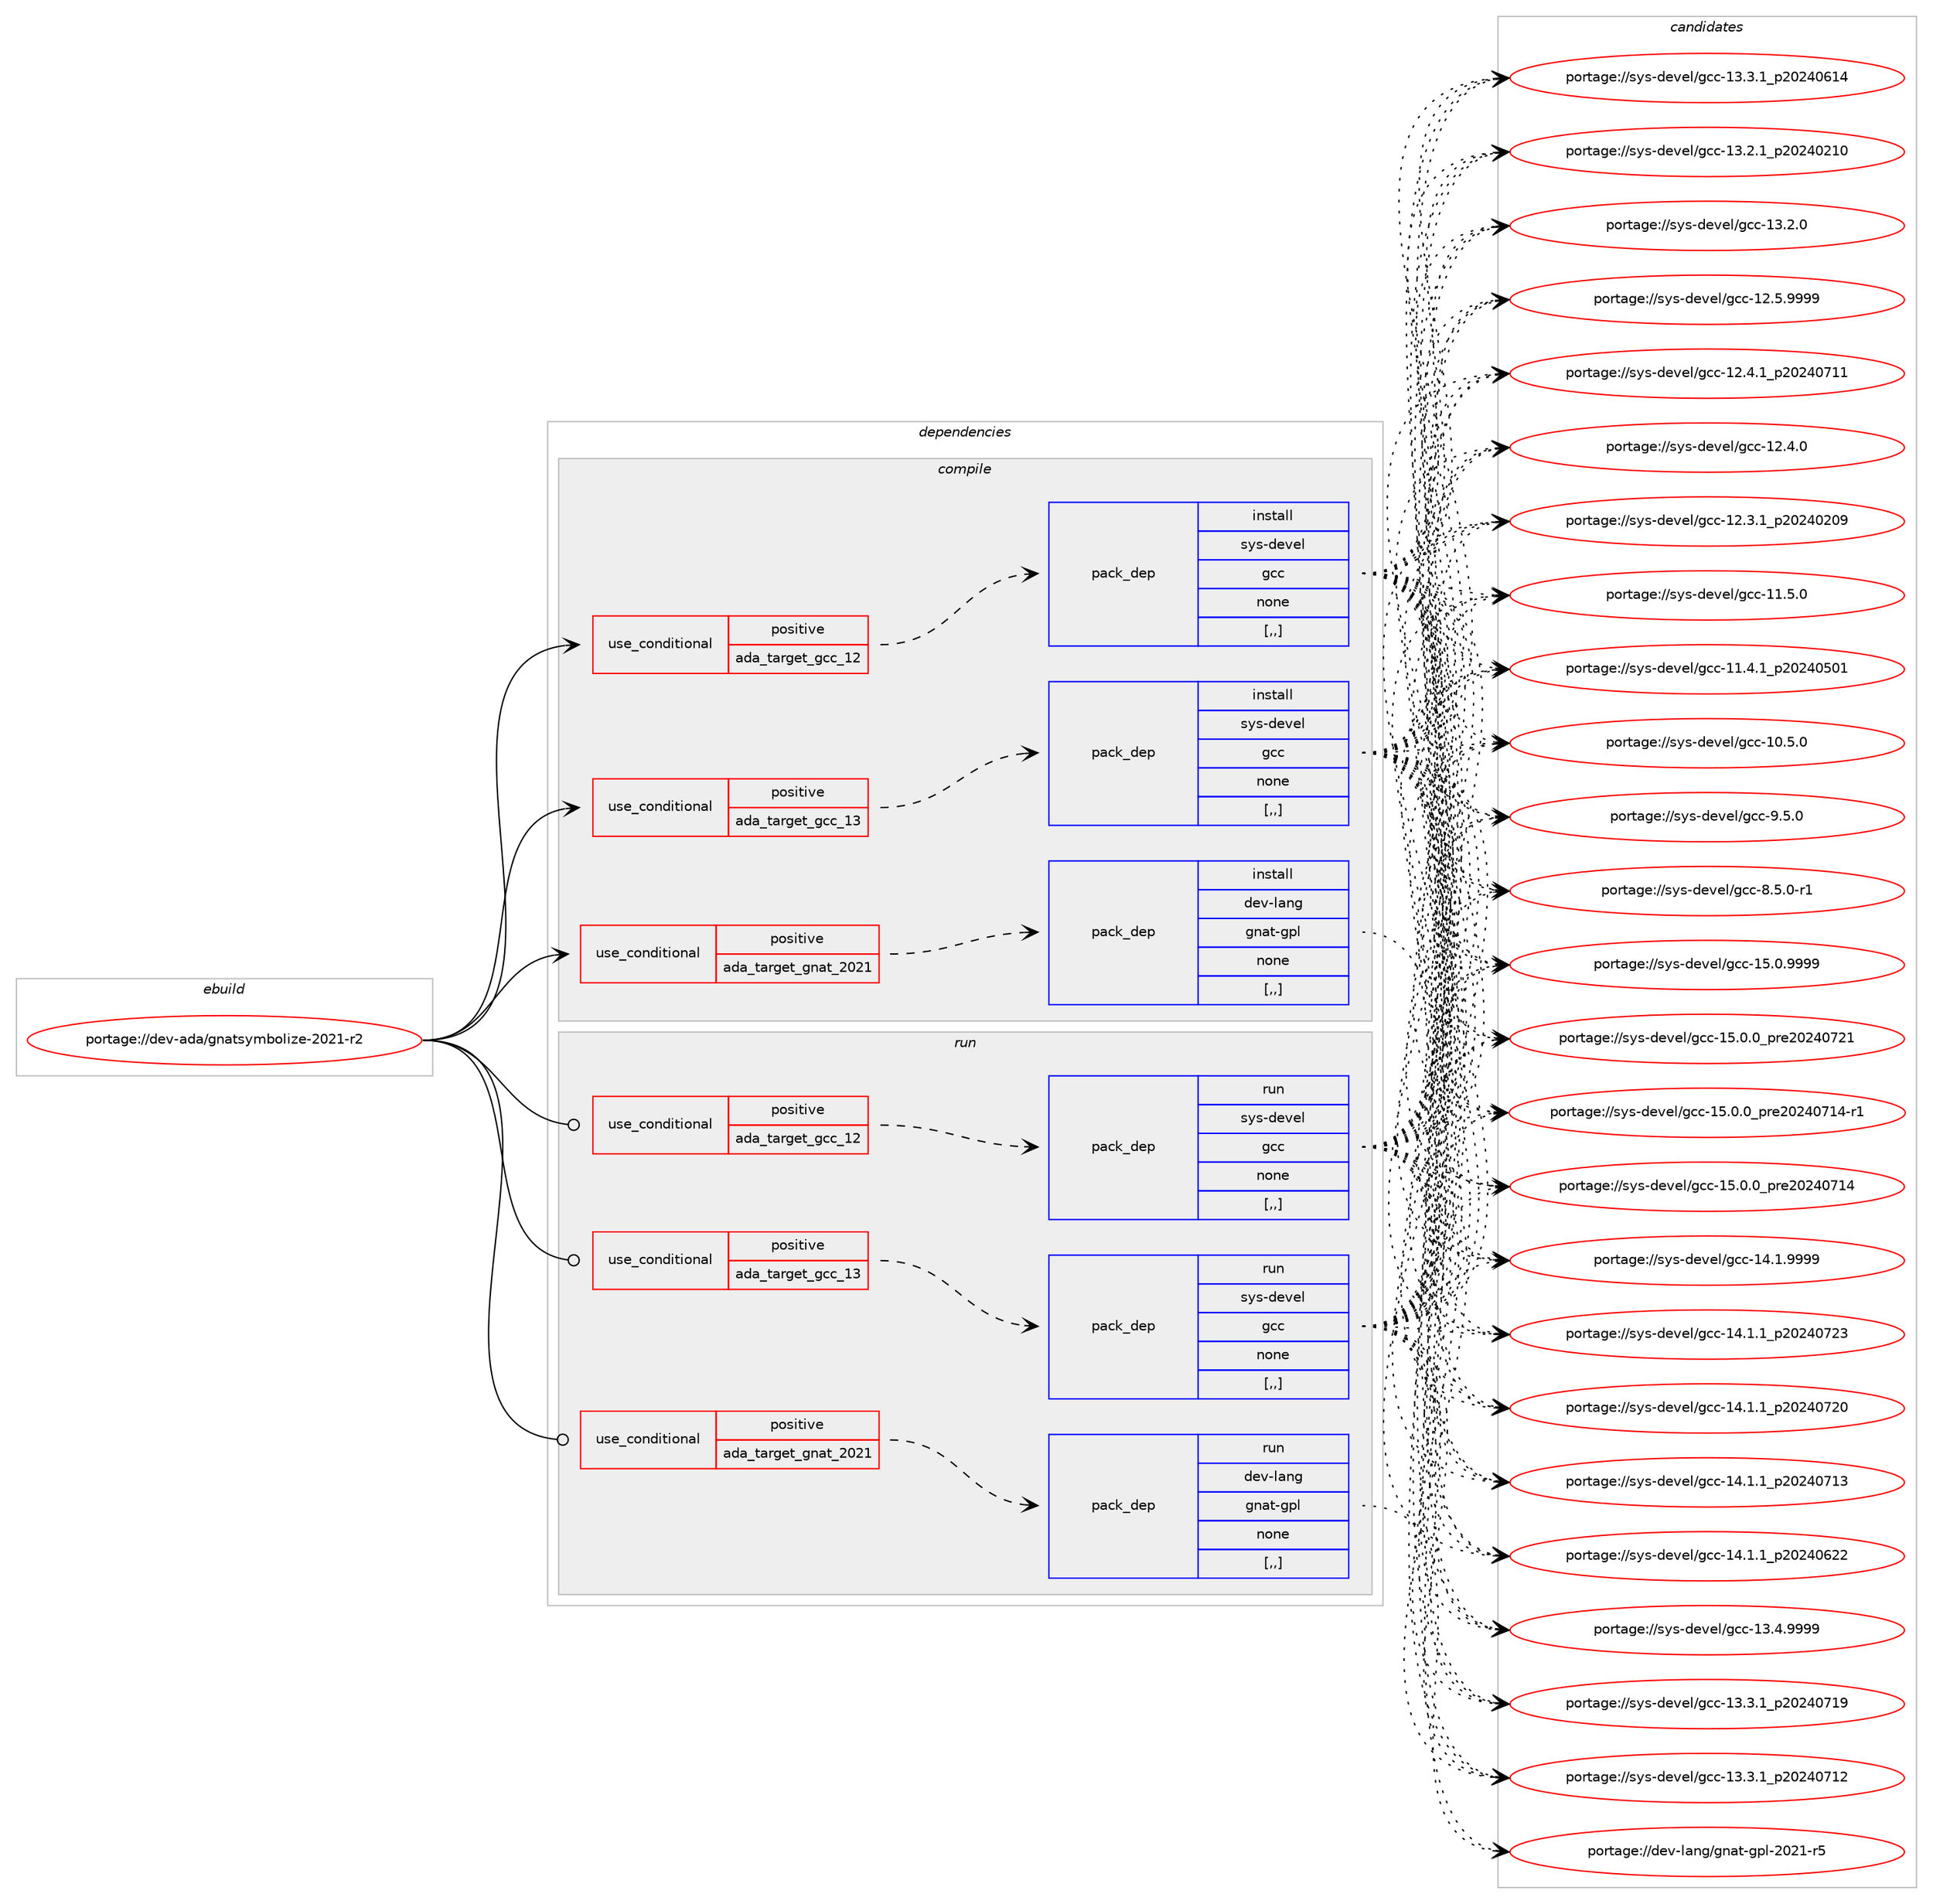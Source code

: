 digraph prolog {

# *************
# Graph options
# *************

newrank=true;
concentrate=true;
compound=true;
graph [rankdir=LR,fontname=Helvetica,fontsize=10,ranksep=1.5];#, ranksep=2.5, nodesep=0.2];
edge  [arrowhead=vee];
node  [fontname=Helvetica,fontsize=10];

# **********
# The ebuild
# **********

subgraph cluster_leftcol {
color=gray;
label=<<i>ebuild</i>>;
id [label="portage://dev-ada/gnatsymbolize-2021-r2", color=red, width=4, href="../dev-ada/gnatsymbolize-2021-r2.svg"];
}

# ****************
# The dependencies
# ****************

subgraph cluster_midcol {
color=gray;
label=<<i>dependencies</i>>;
subgraph cluster_compile {
fillcolor="#eeeeee";
style=filled;
label=<<i>compile</i>>;
subgraph cond16657 {
dependency64290 [label=<<TABLE BORDER="0" CELLBORDER="1" CELLSPACING="0" CELLPADDING="4"><TR><TD ROWSPAN="3" CELLPADDING="10">use_conditional</TD></TR><TR><TD>positive</TD></TR><TR><TD>ada_target_gcc_12</TD></TR></TABLE>>, shape=none, color=red];
subgraph pack46710 {
dependency64291 [label=<<TABLE BORDER="0" CELLBORDER="1" CELLSPACING="0" CELLPADDING="4" WIDTH="220"><TR><TD ROWSPAN="6" CELLPADDING="30">pack_dep</TD></TR><TR><TD WIDTH="110">install</TD></TR><TR><TD>sys-devel</TD></TR><TR><TD>gcc</TD></TR><TR><TD>none</TD></TR><TR><TD>[,,]</TD></TR></TABLE>>, shape=none, color=blue];
}
dependency64290:e -> dependency64291:w [weight=20,style="dashed",arrowhead="vee"];
}
id:e -> dependency64290:w [weight=20,style="solid",arrowhead="vee"];
subgraph cond16658 {
dependency64292 [label=<<TABLE BORDER="0" CELLBORDER="1" CELLSPACING="0" CELLPADDING="4"><TR><TD ROWSPAN="3" CELLPADDING="10">use_conditional</TD></TR><TR><TD>positive</TD></TR><TR><TD>ada_target_gcc_13</TD></TR></TABLE>>, shape=none, color=red];
subgraph pack46711 {
dependency64293 [label=<<TABLE BORDER="0" CELLBORDER="1" CELLSPACING="0" CELLPADDING="4" WIDTH="220"><TR><TD ROWSPAN="6" CELLPADDING="30">pack_dep</TD></TR><TR><TD WIDTH="110">install</TD></TR><TR><TD>sys-devel</TD></TR><TR><TD>gcc</TD></TR><TR><TD>none</TD></TR><TR><TD>[,,]</TD></TR></TABLE>>, shape=none, color=blue];
}
dependency64292:e -> dependency64293:w [weight=20,style="dashed",arrowhead="vee"];
}
id:e -> dependency64292:w [weight=20,style="solid",arrowhead="vee"];
subgraph cond16659 {
dependency64294 [label=<<TABLE BORDER="0" CELLBORDER="1" CELLSPACING="0" CELLPADDING="4"><TR><TD ROWSPAN="3" CELLPADDING="10">use_conditional</TD></TR><TR><TD>positive</TD></TR><TR><TD>ada_target_gnat_2021</TD></TR></TABLE>>, shape=none, color=red];
subgraph pack46712 {
dependency64295 [label=<<TABLE BORDER="0" CELLBORDER="1" CELLSPACING="0" CELLPADDING="4" WIDTH="220"><TR><TD ROWSPAN="6" CELLPADDING="30">pack_dep</TD></TR><TR><TD WIDTH="110">install</TD></TR><TR><TD>dev-lang</TD></TR><TR><TD>gnat-gpl</TD></TR><TR><TD>none</TD></TR><TR><TD>[,,]</TD></TR></TABLE>>, shape=none, color=blue];
}
dependency64294:e -> dependency64295:w [weight=20,style="dashed",arrowhead="vee"];
}
id:e -> dependency64294:w [weight=20,style="solid",arrowhead="vee"];
}
subgraph cluster_compileandrun {
fillcolor="#eeeeee";
style=filled;
label=<<i>compile and run</i>>;
}
subgraph cluster_run {
fillcolor="#eeeeee";
style=filled;
label=<<i>run</i>>;
subgraph cond16660 {
dependency64296 [label=<<TABLE BORDER="0" CELLBORDER="1" CELLSPACING="0" CELLPADDING="4"><TR><TD ROWSPAN="3" CELLPADDING="10">use_conditional</TD></TR><TR><TD>positive</TD></TR><TR><TD>ada_target_gcc_12</TD></TR></TABLE>>, shape=none, color=red];
subgraph pack46713 {
dependency64297 [label=<<TABLE BORDER="0" CELLBORDER="1" CELLSPACING="0" CELLPADDING="4" WIDTH="220"><TR><TD ROWSPAN="6" CELLPADDING="30">pack_dep</TD></TR><TR><TD WIDTH="110">run</TD></TR><TR><TD>sys-devel</TD></TR><TR><TD>gcc</TD></TR><TR><TD>none</TD></TR><TR><TD>[,,]</TD></TR></TABLE>>, shape=none, color=blue];
}
dependency64296:e -> dependency64297:w [weight=20,style="dashed",arrowhead="vee"];
}
id:e -> dependency64296:w [weight=20,style="solid",arrowhead="odot"];
subgraph cond16661 {
dependency64298 [label=<<TABLE BORDER="0" CELLBORDER="1" CELLSPACING="0" CELLPADDING="4"><TR><TD ROWSPAN="3" CELLPADDING="10">use_conditional</TD></TR><TR><TD>positive</TD></TR><TR><TD>ada_target_gcc_13</TD></TR></TABLE>>, shape=none, color=red];
subgraph pack46714 {
dependency64299 [label=<<TABLE BORDER="0" CELLBORDER="1" CELLSPACING="0" CELLPADDING="4" WIDTH="220"><TR><TD ROWSPAN="6" CELLPADDING="30">pack_dep</TD></TR><TR><TD WIDTH="110">run</TD></TR><TR><TD>sys-devel</TD></TR><TR><TD>gcc</TD></TR><TR><TD>none</TD></TR><TR><TD>[,,]</TD></TR></TABLE>>, shape=none, color=blue];
}
dependency64298:e -> dependency64299:w [weight=20,style="dashed",arrowhead="vee"];
}
id:e -> dependency64298:w [weight=20,style="solid",arrowhead="odot"];
subgraph cond16662 {
dependency64300 [label=<<TABLE BORDER="0" CELLBORDER="1" CELLSPACING="0" CELLPADDING="4"><TR><TD ROWSPAN="3" CELLPADDING="10">use_conditional</TD></TR><TR><TD>positive</TD></TR><TR><TD>ada_target_gnat_2021</TD></TR></TABLE>>, shape=none, color=red];
subgraph pack46715 {
dependency64301 [label=<<TABLE BORDER="0" CELLBORDER="1" CELLSPACING="0" CELLPADDING="4" WIDTH="220"><TR><TD ROWSPAN="6" CELLPADDING="30">pack_dep</TD></TR><TR><TD WIDTH="110">run</TD></TR><TR><TD>dev-lang</TD></TR><TR><TD>gnat-gpl</TD></TR><TR><TD>none</TD></TR><TR><TD>[,,]</TD></TR></TABLE>>, shape=none, color=blue];
}
dependency64300:e -> dependency64301:w [weight=20,style="dashed",arrowhead="vee"];
}
id:e -> dependency64300:w [weight=20,style="solid",arrowhead="odot"];
}
}

# **************
# The candidates
# **************

subgraph cluster_choices {
rank=same;
color=gray;
label=<<i>candidates</i>>;

subgraph choice46710 {
color=black;
nodesep=1;
choice1151211154510010111810110847103999945495346484657575757 [label="portage://sys-devel/gcc-15.0.9999", color=red, width=4,href="../sys-devel/gcc-15.0.9999.svg"];
choice1151211154510010111810110847103999945495346484648951121141015048505248555049 [label="portage://sys-devel/gcc-15.0.0_pre20240721", color=red, width=4,href="../sys-devel/gcc-15.0.0_pre20240721.svg"];
choice11512111545100101118101108471039999454953464846489511211410150485052485549524511449 [label="portage://sys-devel/gcc-15.0.0_pre20240714-r1", color=red, width=4,href="../sys-devel/gcc-15.0.0_pre20240714-r1.svg"];
choice1151211154510010111810110847103999945495346484648951121141015048505248554952 [label="portage://sys-devel/gcc-15.0.0_pre20240714", color=red, width=4,href="../sys-devel/gcc-15.0.0_pre20240714.svg"];
choice1151211154510010111810110847103999945495246494657575757 [label="portage://sys-devel/gcc-14.1.9999", color=red, width=4,href="../sys-devel/gcc-14.1.9999.svg"];
choice1151211154510010111810110847103999945495246494649951125048505248555051 [label="portage://sys-devel/gcc-14.1.1_p20240723", color=red, width=4,href="../sys-devel/gcc-14.1.1_p20240723.svg"];
choice1151211154510010111810110847103999945495246494649951125048505248555048 [label="portage://sys-devel/gcc-14.1.1_p20240720", color=red, width=4,href="../sys-devel/gcc-14.1.1_p20240720.svg"];
choice1151211154510010111810110847103999945495246494649951125048505248554951 [label="portage://sys-devel/gcc-14.1.1_p20240713", color=red, width=4,href="../sys-devel/gcc-14.1.1_p20240713.svg"];
choice1151211154510010111810110847103999945495246494649951125048505248545050 [label="portage://sys-devel/gcc-14.1.1_p20240622", color=red, width=4,href="../sys-devel/gcc-14.1.1_p20240622.svg"];
choice1151211154510010111810110847103999945495146524657575757 [label="portage://sys-devel/gcc-13.4.9999", color=red, width=4,href="../sys-devel/gcc-13.4.9999.svg"];
choice1151211154510010111810110847103999945495146514649951125048505248554957 [label="portage://sys-devel/gcc-13.3.1_p20240719", color=red, width=4,href="../sys-devel/gcc-13.3.1_p20240719.svg"];
choice1151211154510010111810110847103999945495146514649951125048505248554950 [label="portage://sys-devel/gcc-13.3.1_p20240712", color=red, width=4,href="../sys-devel/gcc-13.3.1_p20240712.svg"];
choice1151211154510010111810110847103999945495146514649951125048505248544952 [label="portage://sys-devel/gcc-13.3.1_p20240614", color=red, width=4,href="../sys-devel/gcc-13.3.1_p20240614.svg"];
choice1151211154510010111810110847103999945495146504649951125048505248504948 [label="portage://sys-devel/gcc-13.2.1_p20240210", color=red, width=4,href="../sys-devel/gcc-13.2.1_p20240210.svg"];
choice1151211154510010111810110847103999945495146504648 [label="portage://sys-devel/gcc-13.2.0", color=red, width=4,href="../sys-devel/gcc-13.2.0.svg"];
choice1151211154510010111810110847103999945495046534657575757 [label="portage://sys-devel/gcc-12.5.9999", color=red, width=4,href="../sys-devel/gcc-12.5.9999.svg"];
choice1151211154510010111810110847103999945495046524649951125048505248554949 [label="portage://sys-devel/gcc-12.4.1_p20240711", color=red, width=4,href="../sys-devel/gcc-12.4.1_p20240711.svg"];
choice1151211154510010111810110847103999945495046524648 [label="portage://sys-devel/gcc-12.4.0", color=red, width=4,href="../sys-devel/gcc-12.4.0.svg"];
choice1151211154510010111810110847103999945495046514649951125048505248504857 [label="portage://sys-devel/gcc-12.3.1_p20240209", color=red, width=4,href="../sys-devel/gcc-12.3.1_p20240209.svg"];
choice1151211154510010111810110847103999945494946534648 [label="portage://sys-devel/gcc-11.5.0", color=red, width=4,href="../sys-devel/gcc-11.5.0.svg"];
choice1151211154510010111810110847103999945494946524649951125048505248534849 [label="portage://sys-devel/gcc-11.4.1_p20240501", color=red, width=4,href="../sys-devel/gcc-11.4.1_p20240501.svg"];
choice1151211154510010111810110847103999945494846534648 [label="portage://sys-devel/gcc-10.5.0", color=red, width=4,href="../sys-devel/gcc-10.5.0.svg"];
choice11512111545100101118101108471039999455746534648 [label="portage://sys-devel/gcc-9.5.0", color=red, width=4,href="../sys-devel/gcc-9.5.0.svg"];
choice115121115451001011181011084710399994556465346484511449 [label="portage://sys-devel/gcc-8.5.0-r1", color=red, width=4,href="../sys-devel/gcc-8.5.0-r1.svg"];
dependency64291:e -> choice1151211154510010111810110847103999945495346484657575757:w [style=dotted,weight="100"];
dependency64291:e -> choice1151211154510010111810110847103999945495346484648951121141015048505248555049:w [style=dotted,weight="100"];
dependency64291:e -> choice11512111545100101118101108471039999454953464846489511211410150485052485549524511449:w [style=dotted,weight="100"];
dependency64291:e -> choice1151211154510010111810110847103999945495346484648951121141015048505248554952:w [style=dotted,weight="100"];
dependency64291:e -> choice1151211154510010111810110847103999945495246494657575757:w [style=dotted,weight="100"];
dependency64291:e -> choice1151211154510010111810110847103999945495246494649951125048505248555051:w [style=dotted,weight="100"];
dependency64291:e -> choice1151211154510010111810110847103999945495246494649951125048505248555048:w [style=dotted,weight="100"];
dependency64291:e -> choice1151211154510010111810110847103999945495246494649951125048505248554951:w [style=dotted,weight="100"];
dependency64291:e -> choice1151211154510010111810110847103999945495246494649951125048505248545050:w [style=dotted,weight="100"];
dependency64291:e -> choice1151211154510010111810110847103999945495146524657575757:w [style=dotted,weight="100"];
dependency64291:e -> choice1151211154510010111810110847103999945495146514649951125048505248554957:w [style=dotted,weight="100"];
dependency64291:e -> choice1151211154510010111810110847103999945495146514649951125048505248554950:w [style=dotted,weight="100"];
dependency64291:e -> choice1151211154510010111810110847103999945495146514649951125048505248544952:w [style=dotted,weight="100"];
dependency64291:e -> choice1151211154510010111810110847103999945495146504649951125048505248504948:w [style=dotted,weight="100"];
dependency64291:e -> choice1151211154510010111810110847103999945495146504648:w [style=dotted,weight="100"];
dependency64291:e -> choice1151211154510010111810110847103999945495046534657575757:w [style=dotted,weight="100"];
dependency64291:e -> choice1151211154510010111810110847103999945495046524649951125048505248554949:w [style=dotted,weight="100"];
dependency64291:e -> choice1151211154510010111810110847103999945495046524648:w [style=dotted,weight="100"];
dependency64291:e -> choice1151211154510010111810110847103999945495046514649951125048505248504857:w [style=dotted,weight="100"];
dependency64291:e -> choice1151211154510010111810110847103999945494946534648:w [style=dotted,weight="100"];
dependency64291:e -> choice1151211154510010111810110847103999945494946524649951125048505248534849:w [style=dotted,weight="100"];
dependency64291:e -> choice1151211154510010111810110847103999945494846534648:w [style=dotted,weight="100"];
dependency64291:e -> choice11512111545100101118101108471039999455746534648:w [style=dotted,weight="100"];
dependency64291:e -> choice115121115451001011181011084710399994556465346484511449:w [style=dotted,weight="100"];
}
subgraph choice46711 {
color=black;
nodesep=1;
choice1151211154510010111810110847103999945495346484657575757 [label="portage://sys-devel/gcc-15.0.9999", color=red, width=4,href="../sys-devel/gcc-15.0.9999.svg"];
choice1151211154510010111810110847103999945495346484648951121141015048505248555049 [label="portage://sys-devel/gcc-15.0.0_pre20240721", color=red, width=4,href="../sys-devel/gcc-15.0.0_pre20240721.svg"];
choice11512111545100101118101108471039999454953464846489511211410150485052485549524511449 [label="portage://sys-devel/gcc-15.0.0_pre20240714-r1", color=red, width=4,href="../sys-devel/gcc-15.0.0_pre20240714-r1.svg"];
choice1151211154510010111810110847103999945495346484648951121141015048505248554952 [label="portage://sys-devel/gcc-15.0.0_pre20240714", color=red, width=4,href="../sys-devel/gcc-15.0.0_pre20240714.svg"];
choice1151211154510010111810110847103999945495246494657575757 [label="portage://sys-devel/gcc-14.1.9999", color=red, width=4,href="../sys-devel/gcc-14.1.9999.svg"];
choice1151211154510010111810110847103999945495246494649951125048505248555051 [label="portage://sys-devel/gcc-14.1.1_p20240723", color=red, width=4,href="../sys-devel/gcc-14.1.1_p20240723.svg"];
choice1151211154510010111810110847103999945495246494649951125048505248555048 [label="portage://sys-devel/gcc-14.1.1_p20240720", color=red, width=4,href="../sys-devel/gcc-14.1.1_p20240720.svg"];
choice1151211154510010111810110847103999945495246494649951125048505248554951 [label="portage://sys-devel/gcc-14.1.1_p20240713", color=red, width=4,href="../sys-devel/gcc-14.1.1_p20240713.svg"];
choice1151211154510010111810110847103999945495246494649951125048505248545050 [label="portage://sys-devel/gcc-14.1.1_p20240622", color=red, width=4,href="../sys-devel/gcc-14.1.1_p20240622.svg"];
choice1151211154510010111810110847103999945495146524657575757 [label="portage://sys-devel/gcc-13.4.9999", color=red, width=4,href="../sys-devel/gcc-13.4.9999.svg"];
choice1151211154510010111810110847103999945495146514649951125048505248554957 [label="portage://sys-devel/gcc-13.3.1_p20240719", color=red, width=4,href="../sys-devel/gcc-13.3.1_p20240719.svg"];
choice1151211154510010111810110847103999945495146514649951125048505248554950 [label="portage://sys-devel/gcc-13.3.1_p20240712", color=red, width=4,href="../sys-devel/gcc-13.3.1_p20240712.svg"];
choice1151211154510010111810110847103999945495146514649951125048505248544952 [label="portage://sys-devel/gcc-13.3.1_p20240614", color=red, width=4,href="../sys-devel/gcc-13.3.1_p20240614.svg"];
choice1151211154510010111810110847103999945495146504649951125048505248504948 [label="portage://sys-devel/gcc-13.2.1_p20240210", color=red, width=4,href="../sys-devel/gcc-13.2.1_p20240210.svg"];
choice1151211154510010111810110847103999945495146504648 [label="portage://sys-devel/gcc-13.2.0", color=red, width=4,href="../sys-devel/gcc-13.2.0.svg"];
choice1151211154510010111810110847103999945495046534657575757 [label="portage://sys-devel/gcc-12.5.9999", color=red, width=4,href="../sys-devel/gcc-12.5.9999.svg"];
choice1151211154510010111810110847103999945495046524649951125048505248554949 [label="portage://sys-devel/gcc-12.4.1_p20240711", color=red, width=4,href="../sys-devel/gcc-12.4.1_p20240711.svg"];
choice1151211154510010111810110847103999945495046524648 [label="portage://sys-devel/gcc-12.4.0", color=red, width=4,href="../sys-devel/gcc-12.4.0.svg"];
choice1151211154510010111810110847103999945495046514649951125048505248504857 [label="portage://sys-devel/gcc-12.3.1_p20240209", color=red, width=4,href="../sys-devel/gcc-12.3.1_p20240209.svg"];
choice1151211154510010111810110847103999945494946534648 [label="portage://sys-devel/gcc-11.5.0", color=red, width=4,href="../sys-devel/gcc-11.5.0.svg"];
choice1151211154510010111810110847103999945494946524649951125048505248534849 [label="portage://sys-devel/gcc-11.4.1_p20240501", color=red, width=4,href="../sys-devel/gcc-11.4.1_p20240501.svg"];
choice1151211154510010111810110847103999945494846534648 [label="portage://sys-devel/gcc-10.5.0", color=red, width=4,href="../sys-devel/gcc-10.5.0.svg"];
choice11512111545100101118101108471039999455746534648 [label="portage://sys-devel/gcc-9.5.0", color=red, width=4,href="../sys-devel/gcc-9.5.0.svg"];
choice115121115451001011181011084710399994556465346484511449 [label="portage://sys-devel/gcc-8.5.0-r1", color=red, width=4,href="../sys-devel/gcc-8.5.0-r1.svg"];
dependency64293:e -> choice1151211154510010111810110847103999945495346484657575757:w [style=dotted,weight="100"];
dependency64293:e -> choice1151211154510010111810110847103999945495346484648951121141015048505248555049:w [style=dotted,weight="100"];
dependency64293:e -> choice11512111545100101118101108471039999454953464846489511211410150485052485549524511449:w [style=dotted,weight="100"];
dependency64293:e -> choice1151211154510010111810110847103999945495346484648951121141015048505248554952:w [style=dotted,weight="100"];
dependency64293:e -> choice1151211154510010111810110847103999945495246494657575757:w [style=dotted,weight="100"];
dependency64293:e -> choice1151211154510010111810110847103999945495246494649951125048505248555051:w [style=dotted,weight="100"];
dependency64293:e -> choice1151211154510010111810110847103999945495246494649951125048505248555048:w [style=dotted,weight="100"];
dependency64293:e -> choice1151211154510010111810110847103999945495246494649951125048505248554951:w [style=dotted,weight="100"];
dependency64293:e -> choice1151211154510010111810110847103999945495246494649951125048505248545050:w [style=dotted,weight="100"];
dependency64293:e -> choice1151211154510010111810110847103999945495146524657575757:w [style=dotted,weight="100"];
dependency64293:e -> choice1151211154510010111810110847103999945495146514649951125048505248554957:w [style=dotted,weight="100"];
dependency64293:e -> choice1151211154510010111810110847103999945495146514649951125048505248554950:w [style=dotted,weight="100"];
dependency64293:e -> choice1151211154510010111810110847103999945495146514649951125048505248544952:w [style=dotted,weight="100"];
dependency64293:e -> choice1151211154510010111810110847103999945495146504649951125048505248504948:w [style=dotted,weight="100"];
dependency64293:e -> choice1151211154510010111810110847103999945495146504648:w [style=dotted,weight="100"];
dependency64293:e -> choice1151211154510010111810110847103999945495046534657575757:w [style=dotted,weight="100"];
dependency64293:e -> choice1151211154510010111810110847103999945495046524649951125048505248554949:w [style=dotted,weight="100"];
dependency64293:e -> choice1151211154510010111810110847103999945495046524648:w [style=dotted,weight="100"];
dependency64293:e -> choice1151211154510010111810110847103999945495046514649951125048505248504857:w [style=dotted,weight="100"];
dependency64293:e -> choice1151211154510010111810110847103999945494946534648:w [style=dotted,weight="100"];
dependency64293:e -> choice1151211154510010111810110847103999945494946524649951125048505248534849:w [style=dotted,weight="100"];
dependency64293:e -> choice1151211154510010111810110847103999945494846534648:w [style=dotted,weight="100"];
dependency64293:e -> choice11512111545100101118101108471039999455746534648:w [style=dotted,weight="100"];
dependency64293:e -> choice115121115451001011181011084710399994556465346484511449:w [style=dotted,weight="100"];
}
subgraph choice46712 {
color=black;
nodesep=1;
choice100101118451089711010347103110971164510311210845504850494511453 [label="portage://dev-lang/gnat-gpl-2021-r5", color=red, width=4,href="../dev-lang/gnat-gpl-2021-r5.svg"];
dependency64295:e -> choice100101118451089711010347103110971164510311210845504850494511453:w [style=dotted,weight="100"];
}
subgraph choice46713 {
color=black;
nodesep=1;
choice1151211154510010111810110847103999945495346484657575757 [label="portage://sys-devel/gcc-15.0.9999", color=red, width=4,href="../sys-devel/gcc-15.0.9999.svg"];
choice1151211154510010111810110847103999945495346484648951121141015048505248555049 [label="portage://sys-devel/gcc-15.0.0_pre20240721", color=red, width=4,href="../sys-devel/gcc-15.0.0_pre20240721.svg"];
choice11512111545100101118101108471039999454953464846489511211410150485052485549524511449 [label="portage://sys-devel/gcc-15.0.0_pre20240714-r1", color=red, width=4,href="../sys-devel/gcc-15.0.0_pre20240714-r1.svg"];
choice1151211154510010111810110847103999945495346484648951121141015048505248554952 [label="portage://sys-devel/gcc-15.0.0_pre20240714", color=red, width=4,href="../sys-devel/gcc-15.0.0_pre20240714.svg"];
choice1151211154510010111810110847103999945495246494657575757 [label="portage://sys-devel/gcc-14.1.9999", color=red, width=4,href="../sys-devel/gcc-14.1.9999.svg"];
choice1151211154510010111810110847103999945495246494649951125048505248555051 [label="portage://sys-devel/gcc-14.1.1_p20240723", color=red, width=4,href="../sys-devel/gcc-14.1.1_p20240723.svg"];
choice1151211154510010111810110847103999945495246494649951125048505248555048 [label="portage://sys-devel/gcc-14.1.1_p20240720", color=red, width=4,href="../sys-devel/gcc-14.1.1_p20240720.svg"];
choice1151211154510010111810110847103999945495246494649951125048505248554951 [label="portage://sys-devel/gcc-14.1.1_p20240713", color=red, width=4,href="../sys-devel/gcc-14.1.1_p20240713.svg"];
choice1151211154510010111810110847103999945495246494649951125048505248545050 [label="portage://sys-devel/gcc-14.1.1_p20240622", color=red, width=4,href="../sys-devel/gcc-14.1.1_p20240622.svg"];
choice1151211154510010111810110847103999945495146524657575757 [label="portage://sys-devel/gcc-13.4.9999", color=red, width=4,href="../sys-devel/gcc-13.4.9999.svg"];
choice1151211154510010111810110847103999945495146514649951125048505248554957 [label="portage://sys-devel/gcc-13.3.1_p20240719", color=red, width=4,href="../sys-devel/gcc-13.3.1_p20240719.svg"];
choice1151211154510010111810110847103999945495146514649951125048505248554950 [label="portage://sys-devel/gcc-13.3.1_p20240712", color=red, width=4,href="../sys-devel/gcc-13.3.1_p20240712.svg"];
choice1151211154510010111810110847103999945495146514649951125048505248544952 [label="portage://sys-devel/gcc-13.3.1_p20240614", color=red, width=4,href="../sys-devel/gcc-13.3.1_p20240614.svg"];
choice1151211154510010111810110847103999945495146504649951125048505248504948 [label="portage://sys-devel/gcc-13.2.1_p20240210", color=red, width=4,href="../sys-devel/gcc-13.2.1_p20240210.svg"];
choice1151211154510010111810110847103999945495146504648 [label="portage://sys-devel/gcc-13.2.0", color=red, width=4,href="../sys-devel/gcc-13.2.0.svg"];
choice1151211154510010111810110847103999945495046534657575757 [label="portage://sys-devel/gcc-12.5.9999", color=red, width=4,href="../sys-devel/gcc-12.5.9999.svg"];
choice1151211154510010111810110847103999945495046524649951125048505248554949 [label="portage://sys-devel/gcc-12.4.1_p20240711", color=red, width=4,href="../sys-devel/gcc-12.4.1_p20240711.svg"];
choice1151211154510010111810110847103999945495046524648 [label="portage://sys-devel/gcc-12.4.0", color=red, width=4,href="../sys-devel/gcc-12.4.0.svg"];
choice1151211154510010111810110847103999945495046514649951125048505248504857 [label="portage://sys-devel/gcc-12.3.1_p20240209", color=red, width=4,href="../sys-devel/gcc-12.3.1_p20240209.svg"];
choice1151211154510010111810110847103999945494946534648 [label="portage://sys-devel/gcc-11.5.0", color=red, width=4,href="../sys-devel/gcc-11.5.0.svg"];
choice1151211154510010111810110847103999945494946524649951125048505248534849 [label="portage://sys-devel/gcc-11.4.1_p20240501", color=red, width=4,href="../sys-devel/gcc-11.4.1_p20240501.svg"];
choice1151211154510010111810110847103999945494846534648 [label="portage://sys-devel/gcc-10.5.0", color=red, width=4,href="../sys-devel/gcc-10.5.0.svg"];
choice11512111545100101118101108471039999455746534648 [label="portage://sys-devel/gcc-9.5.0", color=red, width=4,href="../sys-devel/gcc-9.5.0.svg"];
choice115121115451001011181011084710399994556465346484511449 [label="portage://sys-devel/gcc-8.5.0-r1", color=red, width=4,href="../sys-devel/gcc-8.5.0-r1.svg"];
dependency64297:e -> choice1151211154510010111810110847103999945495346484657575757:w [style=dotted,weight="100"];
dependency64297:e -> choice1151211154510010111810110847103999945495346484648951121141015048505248555049:w [style=dotted,weight="100"];
dependency64297:e -> choice11512111545100101118101108471039999454953464846489511211410150485052485549524511449:w [style=dotted,weight="100"];
dependency64297:e -> choice1151211154510010111810110847103999945495346484648951121141015048505248554952:w [style=dotted,weight="100"];
dependency64297:e -> choice1151211154510010111810110847103999945495246494657575757:w [style=dotted,weight="100"];
dependency64297:e -> choice1151211154510010111810110847103999945495246494649951125048505248555051:w [style=dotted,weight="100"];
dependency64297:e -> choice1151211154510010111810110847103999945495246494649951125048505248555048:w [style=dotted,weight="100"];
dependency64297:e -> choice1151211154510010111810110847103999945495246494649951125048505248554951:w [style=dotted,weight="100"];
dependency64297:e -> choice1151211154510010111810110847103999945495246494649951125048505248545050:w [style=dotted,weight="100"];
dependency64297:e -> choice1151211154510010111810110847103999945495146524657575757:w [style=dotted,weight="100"];
dependency64297:e -> choice1151211154510010111810110847103999945495146514649951125048505248554957:w [style=dotted,weight="100"];
dependency64297:e -> choice1151211154510010111810110847103999945495146514649951125048505248554950:w [style=dotted,weight="100"];
dependency64297:e -> choice1151211154510010111810110847103999945495146514649951125048505248544952:w [style=dotted,weight="100"];
dependency64297:e -> choice1151211154510010111810110847103999945495146504649951125048505248504948:w [style=dotted,weight="100"];
dependency64297:e -> choice1151211154510010111810110847103999945495146504648:w [style=dotted,weight="100"];
dependency64297:e -> choice1151211154510010111810110847103999945495046534657575757:w [style=dotted,weight="100"];
dependency64297:e -> choice1151211154510010111810110847103999945495046524649951125048505248554949:w [style=dotted,weight="100"];
dependency64297:e -> choice1151211154510010111810110847103999945495046524648:w [style=dotted,weight="100"];
dependency64297:e -> choice1151211154510010111810110847103999945495046514649951125048505248504857:w [style=dotted,weight="100"];
dependency64297:e -> choice1151211154510010111810110847103999945494946534648:w [style=dotted,weight="100"];
dependency64297:e -> choice1151211154510010111810110847103999945494946524649951125048505248534849:w [style=dotted,weight="100"];
dependency64297:e -> choice1151211154510010111810110847103999945494846534648:w [style=dotted,weight="100"];
dependency64297:e -> choice11512111545100101118101108471039999455746534648:w [style=dotted,weight="100"];
dependency64297:e -> choice115121115451001011181011084710399994556465346484511449:w [style=dotted,weight="100"];
}
subgraph choice46714 {
color=black;
nodesep=1;
choice1151211154510010111810110847103999945495346484657575757 [label="portage://sys-devel/gcc-15.0.9999", color=red, width=4,href="../sys-devel/gcc-15.0.9999.svg"];
choice1151211154510010111810110847103999945495346484648951121141015048505248555049 [label="portage://sys-devel/gcc-15.0.0_pre20240721", color=red, width=4,href="../sys-devel/gcc-15.0.0_pre20240721.svg"];
choice11512111545100101118101108471039999454953464846489511211410150485052485549524511449 [label="portage://sys-devel/gcc-15.0.0_pre20240714-r1", color=red, width=4,href="../sys-devel/gcc-15.0.0_pre20240714-r1.svg"];
choice1151211154510010111810110847103999945495346484648951121141015048505248554952 [label="portage://sys-devel/gcc-15.0.0_pre20240714", color=red, width=4,href="../sys-devel/gcc-15.0.0_pre20240714.svg"];
choice1151211154510010111810110847103999945495246494657575757 [label="portage://sys-devel/gcc-14.1.9999", color=red, width=4,href="../sys-devel/gcc-14.1.9999.svg"];
choice1151211154510010111810110847103999945495246494649951125048505248555051 [label="portage://sys-devel/gcc-14.1.1_p20240723", color=red, width=4,href="../sys-devel/gcc-14.1.1_p20240723.svg"];
choice1151211154510010111810110847103999945495246494649951125048505248555048 [label="portage://sys-devel/gcc-14.1.1_p20240720", color=red, width=4,href="../sys-devel/gcc-14.1.1_p20240720.svg"];
choice1151211154510010111810110847103999945495246494649951125048505248554951 [label="portage://sys-devel/gcc-14.1.1_p20240713", color=red, width=4,href="../sys-devel/gcc-14.1.1_p20240713.svg"];
choice1151211154510010111810110847103999945495246494649951125048505248545050 [label="portage://sys-devel/gcc-14.1.1_p20240622", color=red, width=4,href="../sys-devel/gcc-14.1.1_p20240622.svg"];
choice1151211154510010111810110847103999945495146524657575757 [label="portage://sys-devel/gcc-13.4.9999", color=red, width=4,href="../sys-devel/gcc-13.4.9999.svg"];
choice1151211154510010111810110847103999945495146514649951125048505248554957 [label="portage://sys-devel/gcc-13.3.1_p20240719", color=red, width=4,href="../sys-devel/gcc-13.3.1_p20240719.svg"];
choice1151211154510010111810110847103999945495146514649951125048505248554950 [label="portage://sys-devel/gcc-13.3.1_p20240712", color=red, width=4,href="../sys-devel/gcc-13.3.1_p20240712.svg"];
choice1151211154510010111810110847103999945495146514649951125048505248544952 [label="portage://sys-devel/gcc-13.3.1_p20240614", color=red, width=4,href="../sys-devel/gcc-13.3.1_p20240614.svg"];
choice1151211154510010111810110847103999945495146504649951125048505248504948 [label="portage://sys-devel/gcc-13.2.1_p20240210", color=red, width=4,href="../sys-devel/gcc-13.2.1_p20240210.svg"];
choice1151211154510010111810110847103999945495146504648 [label="portage://sys-devel/gcc-13.2.0", color=red, width=4,href="../sys-devel/gcc-13.2.0.svg"];
choice1151211154510010111810110847103999945495046534657575757 [label="portage://sys-devel/gcc-12.5.9999", color=red, width=4,href="../sys-devel/gcc-12.5.9999.svg"];
choice1151211154510010111810110847103999945495046524649951125048505248554949 [label="portage://sys-devel/gcc-12.4.1_p20240711", color=red, width=4,href="../sys-devel/gcc-12.4.1_p20240711.svg"];
choice1151211154510010111810110847103999945495046524648 [label="portage://sys-devel/gcc-12.4.0", color=red, width=4,href="../sys-devel/gcc-12.4.0.svg"];
choice1151211154510010111810110847103999945495046514649951125048505248504857 [label="portage://sys-devel/gcc-12.3.1_p20240209", color=red, width=4,href="../sys-devel/gcc-12.3.1_p20240209.svg"];
choice1151211154510010111810110847103999945494946534648 [label="portage://sys-devel/gcc-11.5.0", color=red, width=4,href="../sys-devel/gcc-11.5.0.svg"];
choice1151211154510010111810110847103999945494946524649951125048505248534849 [label="portage://sys-devel/gcc-11.4.1_p20240501", color=red, width=4,href="../sys-devel/gcc-11.4.1_p20240501.svg"];
choice1151211154510010111810110847103999945494846534648 [label="portage://sys-devel/gcc-10.5.0", color=red, width=4,href="../sys-devel/gcc-10.5.0.svg"];
choice11512111545100101118101108471039999455746534648 [label="portage://sys-devel/gcc-9.5.0", color=red, width=4,href="../sys-devel/gcc-9.5.0.svg"];
choice115121115451001011181011084710399994556465346484511449 [label="portage://sys-devel/gcc-8.5.0-r1", color=red, width=4,href="../sys-devel/gcc-8.5.0-r1.svg"];
dependency64299:e -> choice1151211154510010111810110847103999945495346484657575757:w [style=dotted,weight="100"];
dependency64299:e -> choice1151211154510010111810110847103999945495346484648951121141015048505248555049:w [style=dotted,weight="100"];
dependency64299:e -> choice11512111545100101118101108471039999454953464846489511211410150485052485549524511449:w [style=dotted,weight="100"];
dependency64299:e -> choice1151211154510010111810110847103999945495346484648951121141015048505248554952:w [style=dotted,weight="100"];
dependency64299:e -> choice1151211154510010111810110847103999945495246494657575757:w [style=dotted,weight="100"];
dependency64299:e -> choice1151211154510010111810110847103999945495246494649951125048505248555051:w [style=dotted,weight="100"];
dependency64299:e -> choice1151211154510010111810110847103999945495246494649951125048505248555048:w [style=dotted,weight="100"];
dependency64299:e -> choice1151211154510010111810110847103999945495246494649951125048505248554951:w [style=dotted,weight="100"];
dependency64299:e -> choice1151211154510010111810110847103999945495246494649951125048505248545050:w [style=dotted,weight="100"];
dependency64299:e -> choice1151211154510010111810110847103999945495146524657575757:w [style=dotted,weight="100"];
dependency64299:e -> choice1151211154510010111810110847103999945495146514649951125048505248554957:w [style=dotted,weight="100"];
dependency64299:e -> choice1151211154510010111810110847103999945495146514649951125048505248554950:w [style=dotted,weight="100"];
dependency64299:e -> choice1151211154510010111810110847103999945495146514649951125048505248544952:w [style=dotted,weight="100"];
dependency64299:e -> choice1151211154510010111810110847103999945495146504649951125048505248504948:w [style=dotted,weight="100"];
dependency64299:e -> choice1151211154510010111810110847103999945495146504648:w [style=dotted,weight="100"];
dependency64299:e -> choice1151211154510010111810110847103999945495046534657575757:w [style=dotted,weight="100"];
dependency64299:e -> choice1151211154510010111810110847103999945495046524649951125048505248554949:w [style=dotted,weight="100"];
dependency64299:e -> choice1151211154510010111810110847103999945495046524648:w [style=dotted,weight="100"];
dependency64299:e -> choice1151211154510010111810110847103999945495046514649951125048505248504857:w [style=dotted,weight="100"];
dependency64299:e -> choice1151211154510010111810110847103999945494946534648:w [style=dotted,weight="100"];
dependency64299:e -> choice1151211154510010111810110847103999945494946524649951125048505248534849:w [style=dotted,weight="100"];
dependency64299:e -> choice1151211154510010111810110847103999945494846534648:w [style=dotted,weight="100"];
dependency64299:e -> choice11512111545100101118101108471039999455746534648:w [style=dotted,weight="100"];
dependency64299:e -> choice115121115451001011181011084710399994556465346484511449:w [style=dotted,weight="100"];
}
subgraph choice46715 {
color=black;
nodesep=1;
choice100101118451089711010347103110971164510311210845504850494511453 [label="portage://dev-lang/gnat-gpl-2021-r5", color=red, width=4,href="../dev-lang/gnat-gpl-2021-r5.svg"];
dependency64301:e -> choice100101118451089711010347103110971164510311210845504850494511453:w [style=dotted,weight="100"];
}
}

}
